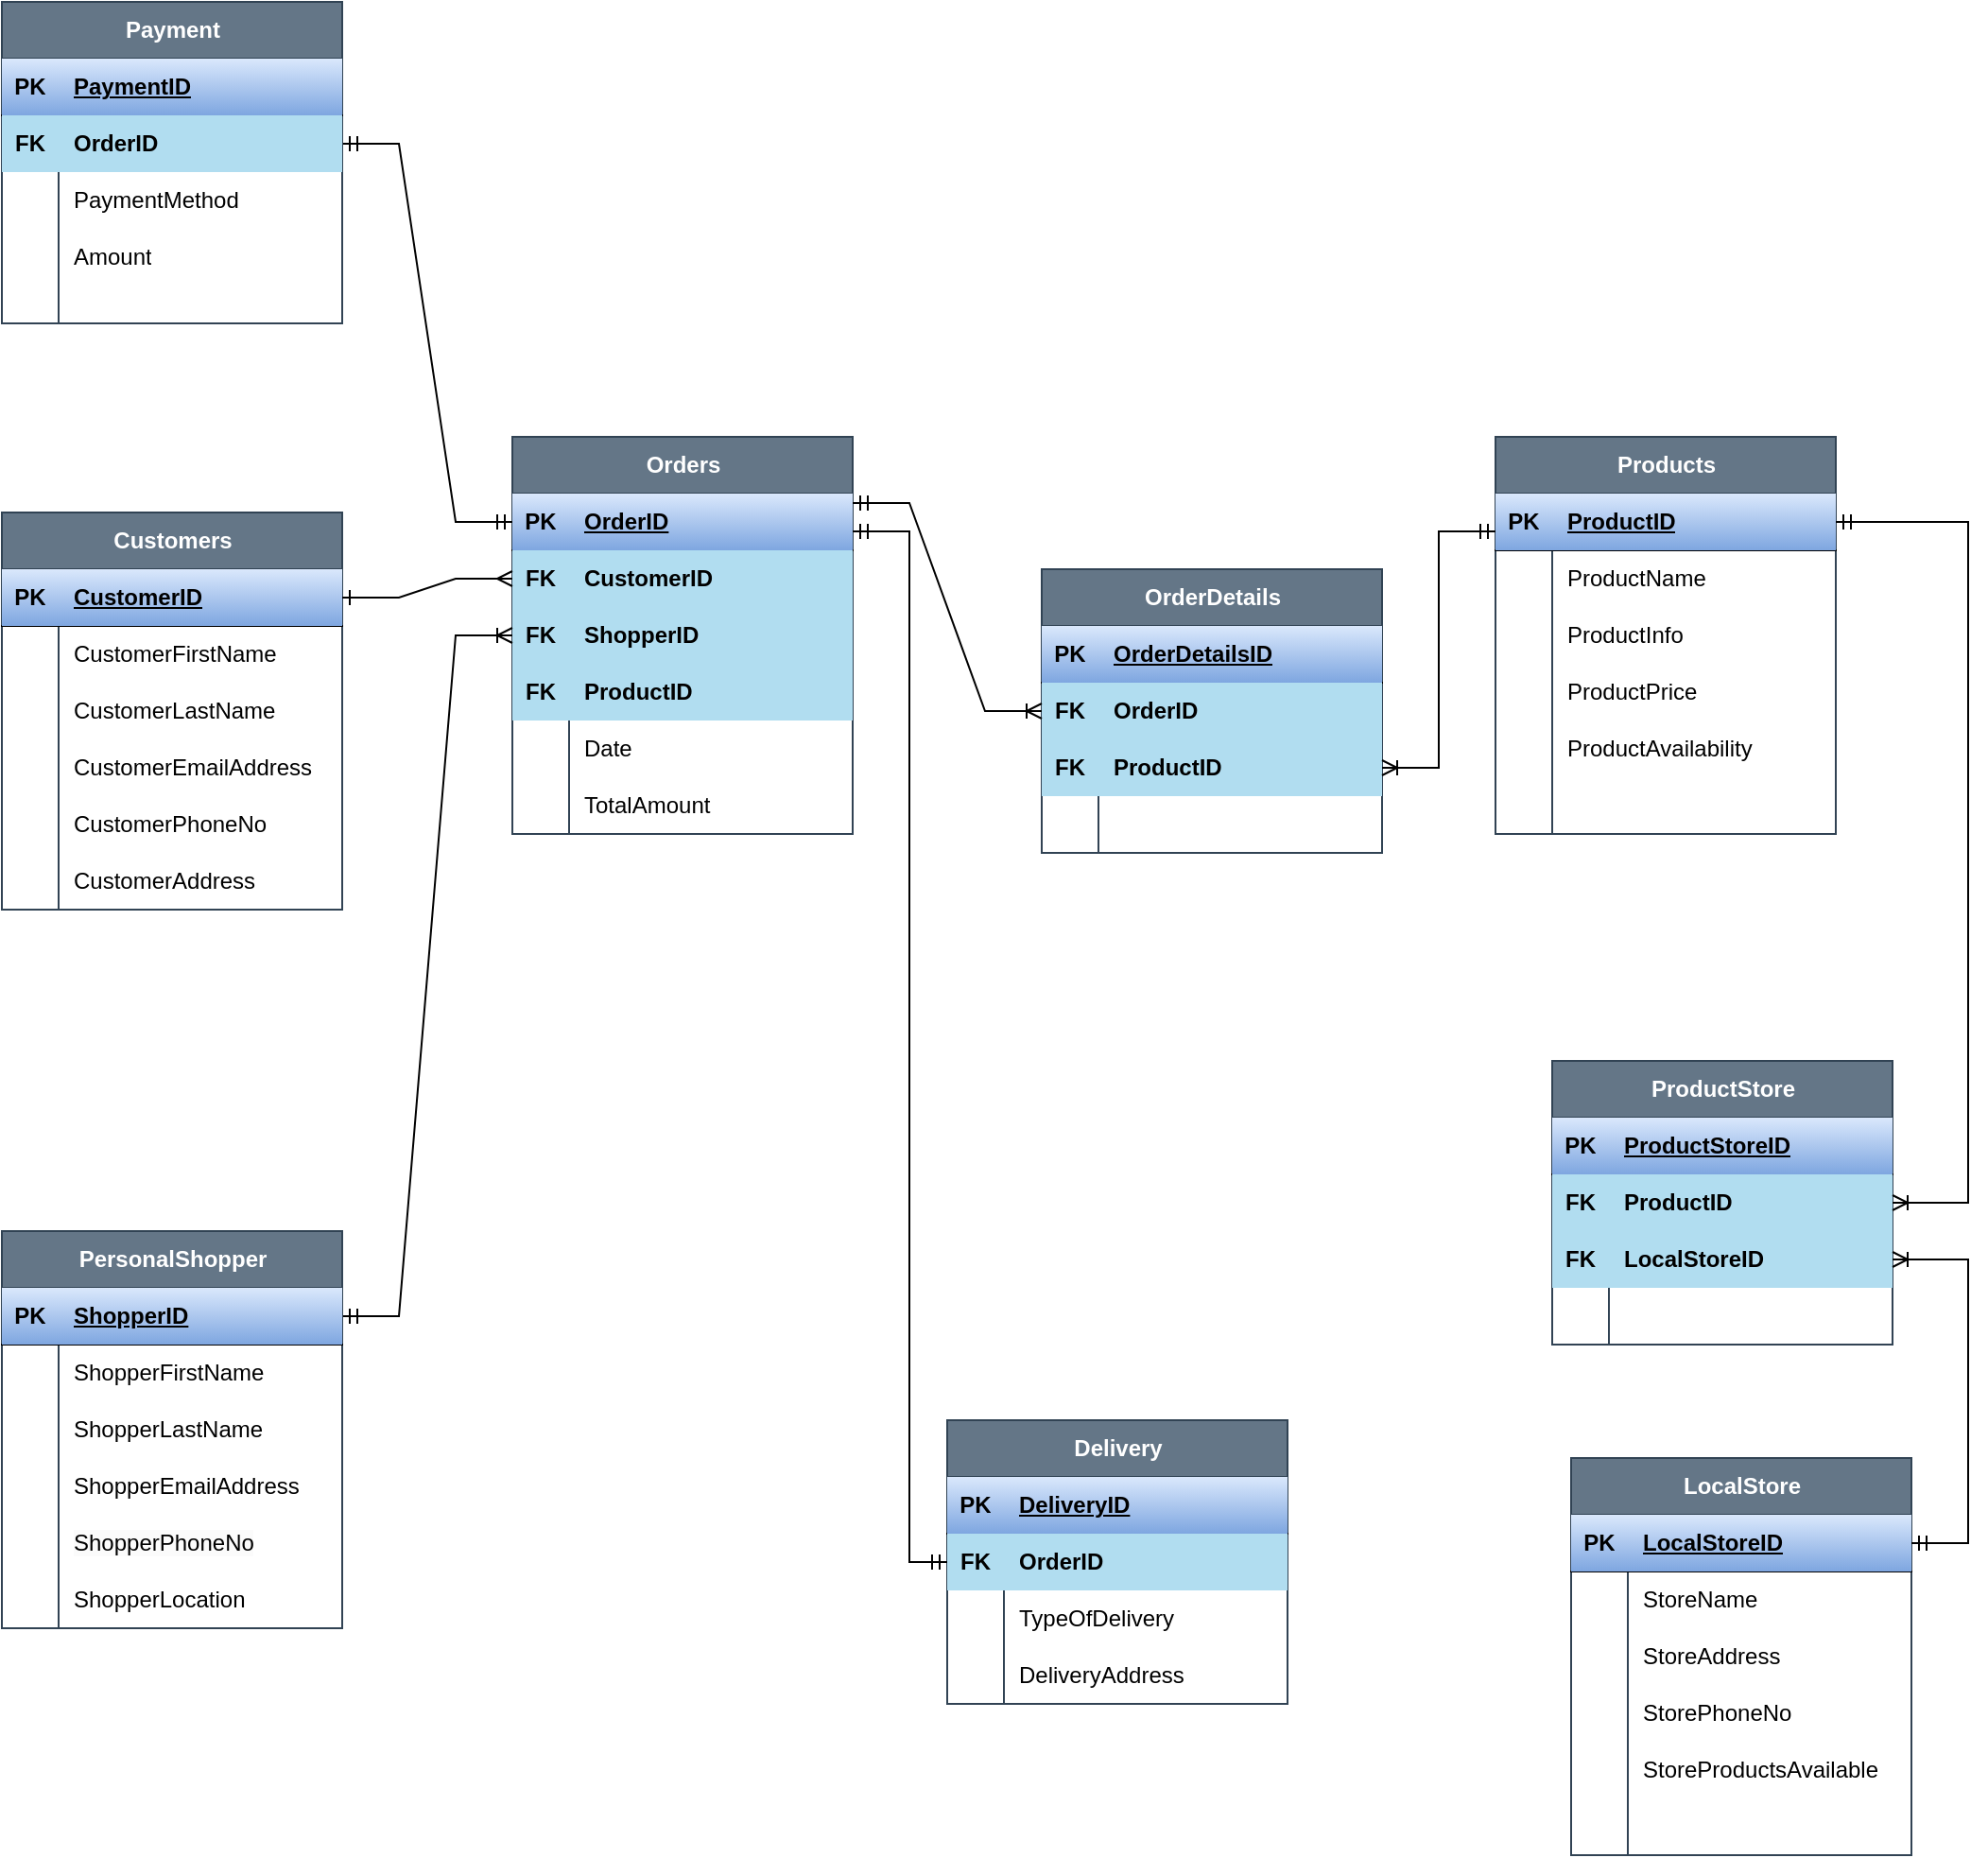 <mxfile version="21.1.5" type="device">
  <diagram name="Page-1" id="-ZhyhuGNCBUwVqiVylIS">
    <mxGraphModel dx="892" dy="1675" grid="1" gridSize="10" guides="1" tooltips="1" connect="1" arrows="1" fold="1" page="1" pageScale="1" pageWidth="850" pageHeight="1100" math="0" shadow="0">
      <root>
        <mxCell id="0" />
        <mxCell id="1" parent="0" />
        <mxCell id="eFn5g_tp81lb8oP1C4Dk-1" value="Customers" style="shape=table;startSize=30;container=1;collapsible=1;childLayout=tableLayout;fixedRows=1;rowLines=0;fontStyle=1;align=center;resizeLast=1;html=1;fillColor=#647687;fontColor=#ffffff;strokeColor=#314354;" parent="1" vertex="1">
          <mxGeometry x="390" y="-790" width="180" height="210" as="geometry" />
        </mxCell>
        <mxCell id="eFn5g_tp81lb8oP1C4Dk-2" value="" style="shape=tableRow;horizontal=0;startSize=0;swimlaneHead=0;swimlaneBody=0;fillColor=none;collapsible=0;dropTarget=0;points=[[0,0.5],[1,0.5]];portConstraint=eastwest;top=0;left=0;right=0;bottom=1;" parent="eFn5g_tp81lb8oP1C4Dk-1" vertex="1">
          <mxGeometry y="30" width="180" height="30" as="geometry" />
        </mxCell>
        <mxCell id="eFn5g_tp81lb8oP1C4Dk-3" value="PK" style="shape=partialRectangle;connectable=0;fillColor=#dae8fc;top=0;left=0;bottom=0;right=0;fontStyle=1;overflow=hidden;whiteSpace=wrap;html=1;gradientColor=#7ea6e0;strokeColor=#6c8ebf;" parent="eFn5g_tp81lb8oP1C4Dk-2" vertex="1">
          <mxGeometry width="30" height="30" as="geometry">
            <mxRectangle width="30" height="30" as="alternateBounds" />
          </mxGeometry>
        </mxCell>
        <mxCell id="eFn5g_tp81lb8oP1C4Dk-4" value="CustomerID" style="shape=partialRectangle;connectable=0;fillColor=#dae8fc;top=0;left=0;bottom=0;right=0;align=left;spacingLeft=6;fontStyle=5;overflow=hidden;whiteSpace=wrap;html=1;gradientColor=#7ea6e0;strokeColor=#6c8ebf;" parent="eFn5g_tp81lb8oP1C4Dk-2" vertex="1">
          <mxGeometry x="30" width="150" height="30" as="geometry">
            <mxRectangle width="150" height="30" as="alternateBounds" />
          </mxGeometry>
        </mxCell>
        <mxCell id="eFn5g_tp81lb8oP1C4Dk-5" value="" style="shape=tableRow;horizontal=0;startSize=0;swimlaneHead=0;swimlaneBody=0;fillColor=none;collapsible=0;dropTarget=0;points=[[0,0.5],[1,0.5]];portConstraint=eastwest;top=0;left=0;right=0;bottom=0;" parent="eFn5g_tp81lb8oP1C4Dk-1" vertex="1">
          <mxGeometry y="60" width="180" height="30" as="geometry" />
        </mxCell>
        <mxCell id="eFn5g_tp81lb8oP1C4Dk-6" value="" style="shape=partialRectangle;connectable=0;fillColor=none;top=0;left=0;bottom=0;right=0;editable=1;overflow=hidden;whiteSpace=wrap;html=1;" parent="eFn5g_tp81lb8oP1C4Dk-5" vertex="1">
          <mxGeometry width="30" height="30" as="geometry">
            <mxRectangle width="30" height="30" as="alternateBounds" />
          </mxGeometry>
        </mxCell>
        <mxCell id="eFn5g_tp81lb8oP1C4Dk-7" value="CustomerFirstName" style="shape=partialRectangle;connectable=0;fillColor=none;top=0;left=0;bottom=0;right=0;align=left;spacingLeft=6;overflow=hidden;whiteSpace=wrap;html=1;" parent="eFn5g_tp81lb8oP1C4Dk-5" vertex="1">
          <mxGeometry x="30" width="150" height="30" as="geometry">
            <mxRectangle width="150" height="30" as="alternateBounds" />
          </mxGeometry>
        </mxCell>
        <mxCell id="eFn5g_tp81lb8oP1C4Dk-8" value="" style="shape=tableRow;horizontal=0;startSize=0;swimlaneHead=0;swimlaneBody=0;fillColor=none;collapsible=0;dropTarget=0;points=[[0,0.5],[1,0.5]];portConstraint=eastwest;top=0;left=0;right=0;bottom=0;" parent="eFn5g_tp81lb8oP1C4Dk-1" vertex="1">
          <mxGeometry y="90" width="180" height="30" as="geometry" />
        </mxCell>
        <mxCell id="eFn5g_tp81lb8oP1C4Dk-9" value="" style="shape=partialRectangle;connectable=0;fillColor=none;top=0;left=0;bottom=0;right=0;editable=1;overflow=hidden;whiteSpace=wrap;html=1;" parent="eFn5g_tp81lb8oP1C4Dk-8" vertex="1">
          <mxGeometry width="30" height="30" as="geometry">
            <mxRectangle width="30" height="30" as="alternateBounds" />
          </mxGeometry>
        </mxCell>
        <mxCell id="eFn5g_tp81lb8oP1C4Dk-10" value="CustomerLastName" style="shape=partialRectangle;connectable=0;fillColor=none;top=0;left=0;bottom=0;right=0;align=left;spacingLeft=6;overflow=hidden;whiteSpace=wrap;html=1;" parent="eFn5g_tp81lb8oP1C4Dk-8" vertex="1">
          <mxGeometry x="30" width="150" height="30" as="geometry">
            <mxRectangle width="150" height="30" as="alternateBounds" />
          </mxGeometry>
        </mxCell>
        <mxCell id="eFn5g_tp81lb8oP1C4Dk-11" value="" style="shape=tableRow;horizontal=0;startSize=0;swimlaneHead=0;swimlaneBody=0;fillColor=none;collapsible=0;dropTarget=0;points=[[0,0.5],[1,0.5]];portConstraint=eastwest;top=0;left=0;right=0;bottom=0;" parent="eFn5g_tp81lb8oP1C4Dk-1" vertex="1">
          <mxGeometry y="120" width="180" height="30" as="geometry" />
        </mxCell>
        <mxCell id="eFn5g_tp81lb8oP1C4Dk-12" value="" style="shape=partialRectangle;connectable=0;fillColor=none;top=0;left=0;bottom=0;right=0;editable=1;overflow=hidden;whiteSpace=wrap;html=1;" parent="eFn5g_tp81lb8oP1C4Dk-11" vertex="1">
          <mxGeometry width="30" height="30" as="geometry">
            <mxRectangle width="30" height="30" as="alternateBounds" />
          </mxGeometry>
        </mxCell>
        <mxCell id="eFn5g_tp81lb8oP1C4Dk-13" value="CustomerEmailAddress" style="shape=partialRectangle;connectable=0;fillColor=none;top=0;left=0;bottom=0;right=0;align=left;spacingLeft=6;overflow=hidden;whiteSpace=wrap;html=1;" parent="eFn5g_tp81lb8oP1C4Dk-11" vertex="1">
          <mxGeometry x="30" width="150" height="30" as="geometry">
            <mxRectangle width="150" height="30" as="alternateBounds" />
          </mxGeometry>
        </mxCell>
        <mxCell id="eFn5g_tp81lb8oP1C4Dk-52" value="" style="shape=tableRow;horizontal=0;startSize=0;swimlaneHead=0;swimlaneBody=0;fillColor=none;collapsible=0;dropTarget=0;points=[[0,0.5],[1,0.5]];portConstraint=eastwest;top=0;left=0;right=0;bottom=0;" parent="eFn5g_tp81lb8oP1C4Dk-1" vertex="1">
          <mxGeometry y="150" width="180" height="30" as="geometry" />
        </mxCell>
        <mxCell id="eFn5g_tp81lb8oP1C4Dk-53" value="" style="shape=partialRectangle;connectable=0;fillColor=none;top=0;left=0;bottom=0;right=0;editable=1;overflow=hidden;whiteSpace=wrap;html=1;" parent="eFn5g_tp81lb8oP1C4Dk-52" vertex="1">
          <mxGeometry width="30" height="30" as="geometry">
            <mxRectangle width="30" height="30" as="alternateBounds" />
          </mxGeometry>
        </mxCell>
        <mxCell id="eFn5g_tp81lb8oP1C4Dk-54" value="CustomerPhoneNo" style="shape=partialRectangle;connectable=0;fillColor=none;top=0;left=0;bottom=0;right=0;align=left;spacingLeft=6;overflow=hidden;whiteSpace=wrap;html=1;" parent="eFn5g_tp81lb8oP1C4Dk-52" vertex="1">
          <mxGeometry x="30" width="150" height="30" as="geometry">
            <mxRectangle width="150" height="30" as="alternateBounds" />
          </mxGeometry>
        </mxCell>
        <mxCell id="eFn5g_tp81lb8oP1C4Dk-55" value="" style="shape=tableRow;horizontal=0;startSize=0;swimlaneHead=0;swimlaneBody=0;fillColor=none;collapsible=0;dropTarget=0;points=[[0,0.5],[1,0.5]];portConstraint=eastwest;top=0;left=0;right=0;bottom=0;" parent="eFn5g_tp81lb8oP1C4Dk-1" vertex="1">
          <mxGeometry y="180" width="180" height="30" as="geometry" />
        </mxCell>
        <mxCell id="eFn5g_tp81lb8oP1C4Dk-56" value="" style="shape=partialRectangle;connectable=0;fillColor=none;top=0;left=0;bottom=0;right=0;editable=1;overflow=hidden;whiteSpace=wrap;html=1;" parent="eFn5g_tp81lb8oP1C4Dk-55" vertex="1">
          <mxGeometry width="30" height="30" as="geometry">
            <mxRectangle width="30" height="30" as="alternateBounds" />
          </mxGeometry>
        </mxCell>
        <mxCell id="eFn5g_tp81lb8oP1C4Dk-57" value="CustomerAddress" style="shape=partialRectangle;connectable=0;fillColor=none;top=0;left=0;bottom=0;right=0;align=left;spacingLeft=6;overflow=hidden;whiteSpace=wrap;html=1;" parent="eFn5g_tp81lb8oP1C4Dk-55" vertex="1">
          <mxGeometry x="30" width="150" height="30" as="geometry">
            <mxRectangle width="150" height="30" as="alternateBounds" />
          </mxGeometry>
        </mxCell>
        <mxCell id="eFn5g_tp81lb8oP1C4Dk-77" value="Products" style="shape=table;startSize=30;container=1;collapsible=1;childLayout=tableLayout;fixedRows=1;rowLines=0;fontStyle=1;align=center;resizeLast=1;html=1;fillColor=#647687;fontColor=#ffffff;strokeColor=#314354;" parent="1" vertex="1">
          <mxGeometry x="1180" y="-830" width="180" height="210" as="geometry" />
        </mxCell>
        <mxCell id="eFn5g_tp81lb8oP1C4Dk-78" value="" style="shape=tableRow;horizontal=0;startSize=0;swimlaneHead=0;swimlaneBody=0;fillColor=none;collapsible=0;dropTarget=0;points=[[0,0.5],[1,0.5]];portConstraint=eastwest;top=0;left=0;right=0;bottom=1;" parent="eFn5g_tp81lb8oP1C4Dk-77" vertex="1">
          <mxGeometry y="30" width="180" height="30" as="geometry" />
        </mxCell>
        <mxCell id="eFn5g_tp81lb8oP1C4Dk-79" value="PK" style="shape=partialRectangle;connectable=0;fillColor=#dae8fc;top=0;left=0;bottom=0;right=0;fontStyle=1;overflow=hidden;whiteSpace=wrap;html=1;gradientColor=#7ea6e0;strokeColor=#6c8ebf;" parent="eFn5g_tp81lb8oP1C4Dk-78" vertex="1">
          <mxGeometry width="30" height="30" as="geometry">
            <mxRectangle width="30" height="30" as="alternateBounds" />
          </mxGeometry>
        </mxCell>
        <mxCell id="eFn5g_tp81lb8oP1C4Dk-80" value="ProductID" style="shape=partialRectangle;connectable=0;fillColor=#dae8fc;top=0;left=0;bottom=0;right=0;align=left;spacingLeft=6;fontStyle=5;overflow=hidden;whiteSpace=wrap;html=1;gradientColor=#7ea6e0;strokeColor=#6c8ebf;" parent="eFn5g_tp81lb8oP1C4Dk-78" vertex="1">
          <mxGeometry x="30" width="150" height="30" as="geometry">
            <mxRectangle width="150" height="30" as="alternateBounds" />
          </mxGeometry>
        </mxCell>
        <mxCell id="eFn5g_tp81lb8oP1C4Dk-81" value="" style="shape=tableRow;horizontal=0;startSize=0;swimlaneHead=0;swimlaneBody=0;fillColor=none;collapsible=0;dropTarget=0;points=[[0,0.5],[1,0.5]];portConstraint=eastwest;top=0;left=0;right=0;bottom=0;" parent="eFn5g_tp81lb8oP1C4Dk-77" vertex="1">
          <mxGeometry y="60" width="180" height="30" as="geometry" />
        </mxCell>
        <mxCell id="eFn5g_tp81lb8oP1C4Dk-82" value="" style="shape=partialRectangle;connectable=0;fillColor=none;top=0;left=0;bottom=0;right=0;editable=1;overflow=hidden;whiteSpace=wrap;html=1;" parent="eFn5g_tp81lb8oP1C4Dk-81" vertex="1">
          <mxGeometry width="30" height="30" as="geometry">
            <mxRectangle width="30" height="30" as="alternateBounds" />
          </mxGeometry>
        </mxCell>
        <mxCell id="eFn5g_tp81lb8oP1C4Dk-83" value="ProductName" style="shape=partialRectangle;connectable=0;fillColor=none;top=0;left=0;bottom=0;right=0;align=left;spacingLeft=6;overflow=hidden;whiteSpace=wrap;html=1;" parent="eFn5g_tp81lb8oP1C4Dk-81" vertex="1">
          <mxGeometry x="30" width="150" height="30" as="geometry">
            <mxRectangle width="150" height="30" as="alternateBounds" />
          </mxGeometry>
        </mxCell>
        <mxCell id="eFn5g_tp81lb8oP1C4Dk-84" value="" style="shape=tableRow;horizontal=0;startSize=0;swimlaneHead=0;swimlaneBody=0;fillColor=none;collapsible=0;dropTarget=0;points=[[0,0.5],[1,0.5]];portConstraint=eastwest;top=0;left=0;right=0;bottom=0;" parent="eFn5g_tp81lb8oP1C4Dk-77" vertex="1">
          <mxGeometry y="90" width="180" height="30" as="geometry" />
        </mxCell>
        <mxCell id="eFn5g_tp81lb8oP1C4Dk-85" value="" style="shape=partialRectangle;connectable=0;fillColor=none;top=0;left=0;bottom=0;right=0;editable=1;overflow=hidden;whiteSpace=wrap;html=1;" parent="eFn5g_tp81lb8oP1C4Dk-84" vertex="1">
          <mxGeometry width="30" height="30" as="geometry">
            <mxRectangle width="30" height="30" as="alternateBounds" />
          </mxGeometry>
        </mxCell>
        <mxCell id="eFn5g_tp81lb8oP1C4Dk-86" value="ProductInfo" style="shape=partialRectangle;connectable=0;fillColor=none;top=0;left=0;bottom=0;right=0;align=left;spacingLeft=6;overflow=hidden;whiteSpace=wrap;html=1;" parent="eFn5g_tp81lb8oP1C4Dk-84" vertex="1">
          <mxGeometry x="30" width="150" height="30" as="geometry">
            <mxRectangle width="150" height="30" as="alternateBounds" />
          </mxGeometry>
        </mxCell>
        <mxCell id="eFn5g_tp81lb8oP1C4Dk-87" value="" style="shape=tableRow;horizontal=0;startSize=0;swimlaneHead=0;swimlaneBody=0;fillColor=none;collapsible=0;dropTarget=0;points=[[0,0.5],[1,0.5]];portConstraint=eastwest;top=0;left=0;right=0;bottom=0;" parent="eFn5g_tp81lb8oP1C4Dk-77" vertex="1">
          <mxGeometry y="120" width="180" height="30" as="geometry" />
        </mxCell>
        <mxCell id="eFn5g_tp81lb8oP1C4Dk-88" value="" style="shape=partialRectangle;connectable=0;fillColor=none;top=0;left=0;bottom=0;right=0;editable=1;overflow=hidden;whiteSpace=wrap;html=1;" parent="eFn5g_tp81lb8oP1C4Dk-87" vertex="1">
          <mxGeometry width="30" height="30" as="geometry">
            <mxRectangle width="30" height="30" as="alternateBounds" />
          </mxGeometry>
        </mxCell>
        <mxCell id="eFn5g_tp81lb8oP1C4Dk-89" value="ProductPrice" style="shape=partialRectangle;connectable=0;fillColor=none;top=0;left=0;bottom=0;right=0;align=left;spacingLeft=6;overflow=hidden;whiteSpace=wrap;html=1;" parent="eFn5g_tp81lb8oP1C4Dk-87" vertex="1">
          <mxGeometry x="30" width="150" height="30" as="geometry">
            <mxRectangle width="150" height="30" as="alternateBounds" />
          </mxGeometry>
        </mxCell>
        <mxCell id="eFn5g_tp81lb8oP1C4Dk-90" value="" style="shape=tableRow;horizontal=0;startSize=0;swimlaneHead=0;swimlaneBody=0;fillColor=none;collapsible=0;dropTarget=0;points=[[0,0.5],[1,0.5]];portConstraint=eastwest;top=0;left=0;right=0;bottom=0;" parent="eFn5g_tp81lb8oP1C4Dk-77" vertex="1">
          <mxGeometry y="150" width="180" height="30" as="geometry" />
        </mxCell>
        <mxCell id="eFn5g_tp81lb8oP1C4Dk-91" value="" style="shape=partialRectangle;connectable=0;fillColor=none;top=0;left=0;bottom=0;right=0;editable=1;overflow=hidden;whiteSpace=wrap;html=1;" parent="eFn5g_tp81lb8oP1C4Dk-90" vertex="1">
          <mxGeometry width="30" height="30" as="geometry">
            <mxRectangle width="30" height="30" as="alternateBounds" />
          </mxGeometry>
        </mxCell>
        <mxCell id="eFn5g_tp81lb8oP1C4Dk-92" value="ProductAvailability" style="shape=partialRectangle;connectable=0;fillColor=none;top=0;left=0;bottom=0;right=0;align=left;spacingLeft=6;overflow=hidden;whiteSpace=wrap;html=1;" parent="eFn5g_tp81lb8oP1C4Dk-90" vertex="1">
          <mxGeometry x="30" width="150" height="30" as="geometry">
            <mxRectangle width="150" height="30" as="alternateBounds" />
          </mxGeometry>
        </mxCell>
        <mxCell id="eFn5g_tp81lb8oP1C4Dk-93" value="" style="shape=tableRow;horizontal=0;startSize=0;swimlaneHead=0;swimlaneBody=0;fillColor=none;collapsible=0;dropTarget=0;points=[[0,0.5],[1,0.5]];portConstraint=eastwest;top=0;left=0;right=0;bottom=0;" parent="eFn5g_tp81lb8oP1C4Dk-77" vertex="1">
          <mxGeometry y="180" width="180" height="30" as="geometry" />
        </mxCell>
        <mxCell id="eFn5g_tp81lb8oP1C4Dk-94" value="" style="shape=partialRectangle;connectable=0;fillColor=none;top=0;left=0;bottom=0;right=0;editable=1;overflow=hidden;whiteSpace=wrap;html=1;" parent="eFn5g_tp81lb8oP1C4Dk-93" vertex="1">
          <mxGeometry width="30" height="30" as="geometry">
            <mxRectangle width="30" height="30" as="alternateBounds" />
          </mxGeometry>
        </mxCell>
        <mxCell id="eFn5g_tp81lb8oP1C4Dk-95" value="" style="shape=partialRectangle;connectable=0;fillColor=none;top=0;left=0;bottom=0;right=0;align=left;spacingLeft=6;overflow=hidden;whiteSpace=wrap;html=1;" parent="eFn5g_tp81lb8oP1C4Dk-93" vertex="1">
          <mxGeometry x="30" width="150" height="30" as="geometry">
            <mxRectangle width="150" height="30" as="alternateBounds" />
          </mxGeometry>
        </mxCell>
        <mxCell id="eFn5g_tp81lb8oP1C4Dk-96" value="Orders" style="shape=table;startSize=30;container=1;collapsible=1;childLayout=tableLayout;fixedRows=1;rowLines=0;fontStyle=1;align=center;resizeLast=1;html=1;fillColor=#647687;fontColor=#ffffff;strokeColor=#314354;" parent="1" vertex="1">
          <mxGeometry x="660" y="-830" width="180" height="210" as="geometry" />
        </mxCell>
        <mxCell id="eFn5g_tp81lb8oP1C4Dk-97" value="" style="shape=tableRow;horizontal=0;startSize=0;swimlaneHead=0;swimlaneBody=0;fillColor=none;collapsible=0;dropTarget=0;points=[[0,0.5],[1,0.5]];portConstraint=eastwest;top=0;left=0;right=0;bottom=1;" parent="eFn5g_tp81lb8oP1C4Dk-96" vertex="1">
          <mxGeometry y="30" width="180" height="30" as="geometry" />
        </mxCell>
        <mxCell id="eFn5g_tp81lb8oP1C4Dk-98" value="PK" style="shape=partialRectangle;connectable=0;fillColor=#dae8fc;top=0;left=0;bottom=0;right=0;fontStyle=1;overflow=hidden;whiteSpace=wrap;html=1;gradientColor=#7ea6e0;strokeColor=#6c8ebf;" parent="eFn5g_tp81lb8oP1C4Dk-97" vertex="1">
          <mxGeometry width="30" height="30" as="geometry">
            <mxRectangle width="30" height="30" as="alternateBounds" />
          </mxGeometry>
        </mxCell>
        <mxCell id="eFn5g_tp81lb8oP1C4Dk-99" value="OrderID" style="shape=partialRectangle;connectable=0;fillColor=#dae8fc;top=0;left=0;bottom=0;right=0;align=left;spacingLeft=6;fontStyle=5;overflow=hidden;whiteSpace=wrap;html=1;gradientColor=#7ea6e0;strokeColor=#6c8ebf;" parent="eFn5g_tp81lb8oP1C4Dk-97" vertex="1">
          <mxGeometry x="30" width="150" height="30" as="geometry">
            <mxRectangle width="150" height="30" as="alternateBounds" />
          </mxGeometry>
        </mxCell>
        <mxCell id="eFn5g_tp81lb8oP1C4Dk-100" value="" style="shape=tableRow;horizontal=0;startSize=0;swimlaneHead=0;swimlaneBody=0;fillColor=none;collapsible=0;dropTarget=0;points=[[0,0.5],[1,0.5]];portConstraint=eastwest;top=0;left=0;right=0;bottom=0;" parent="eFn5g_tp81lb8oP1C4Dk-96" vertex="1">
          <mxGeometry y="60" width="180" height="30" as="geometry" />
        </mxCell>
        <mxCell id="eFn5g_tp81lb8oP1C4Dk-101" value="&lt;b&gt;FK&lt;/b&gt;" style="shape=partialRectangle;connectable=0;fillColor=#b1ddf0;top=0;left=0;bottom=0;right=0;editable=1;overflow=hidden;whiteSpace=wrap;html=1;strokeColor=#10739e;" parent="eFn5g_tp81lb8oP1C4Dk-100" vertex="1">
          <mxGeometry width="30" height="30" as="geometry">
            <mxRectangle width="30" height="30" as="alternateBounds" />
          </mxGeometry>
        </mxCell>
        <mxCell id="eFn5g_tp81lb8oP1C4Dk-102" value="&lt;b&gt;CustomerID&lt;/b&gt;" style="shape=partialRectangle;connectable=0;fillColor=#b1ddf0;top=0;left=0;bottom=0;right=0;align=left;spacingLeft=6;overflow=hidden;whiteSpace=wrap;html=1;strokeColor=#10739e;" parent="eFn5g_tp81lb8oP1C4Dk-100" vertex="1">
          <mxGeometry x="30" width="150" height="30" as="geometry">
            <mxRectangle width="150" height="30" as="alternateBounds" />
          </mxGeometry>
        </mxCell>
        <mxCell id="eFn5g_tp81lb8oP1C4Dk-103" value="" style="shape=tableRow;horizontal=0;startSize=0;swimlaneHead=0;swimlaneBody=0;fillColor=none;collapsible=0;dropTarget=0;points=[[0,0.5],[1,0.5]];portConstraint=eastwest;top=0;left=0;right=0;bottom=0;" parent="eFn5g_tp81lb8oP1C4Dk-96" vertex="1">
          <mxGeometry y="90" width="180" height="30" as="geometry" />
        </mxCell>
        <mxCell id="eFn5g_tp81lb8oP1C4Dk-104" value="&lt;b&gt;FK&lt;/b&gt;" style="shape=partialRectangle;connectable=0;fillColor=#b1ddf0;top=0;left=0;bottom=0;right=0;editable=1;overflow=hidden;whiteSpace=wrap;html=1;strokeColor=#10739e;" parent="eFn5g_tp81lb8oP1C4Dk-103" vertex="1">
          <mxGeometry width="30" height="30" as="geometry">
            <mxRectangle width="30" height="30" as="alternateBounds" />
          </mxGeometry>
        </mxCell>
        <mxCell id="eFn5g_tp81lb8oP1C4Dk-105" value="&lt;b&gt;ShopperID&lt;/b&gt;" style="shape=partialRectangle;connectable=0;fillColor=#b1ddf0;top=0;left=0;bottom=0;right=0;align=left;spacingLeft=6;overflow=hidden;whiteSpace=wrap;html=1;strokeColor=#10739e;" parent="eFn5g_tp81lb8oP1C4Dk-103" vertex="1">
          <mxGeometry x="30" width="150" height="30" as="geometry">
            <mxRectangle width="150" height="30" as="alternateBounds" />
          </mxGeometry>
        </mxCell>
        <mxCell id="eFn5g_tp81lb8oP1C4Dk-159" value="" style="shape=tableRow;horizontal=0;startSize=0;swimlaneHead=0;swimlaneBody=0;fillColor=none;collapsible=0;dropTarget=0;points=[[0,0.5],[1,0.5]];portConstraint=eastwest;top=0;left=0;right=0;bottom=0;" parent="eFn5g_tp81lb8oP1C4Dk-96" vertex="1">
          <mxGeometry y="120" width="180" height="30" as="geometry" />
        </mxCell>
        <mxCell id="eFn5g_tp81lb8oP1C4Dk-160" value="&lt;b&gt;FK&lt;/b&gt;" style="shape=partialRectangle;connectable=0;fillColor=#b1ddf0;top=0;left=0;bottom=0;right=0;editable=1;overflow=hidden;whiteSpace=wrap;html=1;strokeColor=#10739e;" parent="eFn5g_tp81lb8oP1C4Dk-159" vertex="1">
          <mxGeometry width="30" height="30" as="geometry">
            <mxRectangle width="30" height="30" as="alternateBounds" />
          </mxGeometry>
        </mxCell>
        <mxCell id="eFn5g_tp81lb8oP1C4Dk-161" value="&lt;b&gt;ProductID&lt;/b&gt;" style="shape=partialRectangle;connectable=0;fillColor=#b1ddf0;top=0;left=0;bottom=0;right=0;align=left;spacingLeft=6;overflow=hidden;whiteSpace=wrap;html=1;strokeColor=#10739e;" parent="eFn5g_tp81lb8oP1C4Dk-159" vertex="1">
          <mxGeometry x="30" width="150" height="30" as="geometry">
            <mxRectangle width="150" height="30" as="alternateBounds" />
          </mxGeometry>
        </mxCell>
        <mxCell id="eFn5g_tp81lb8oP1C4Dk-106" value="" style="shape=tableRow;horizontal=0;startSize=0;swimlaneHead=0;swimlaneBody=0;fillColor=none;collapsible=0;dropTarget=0;points=[[0,0.5],[1,0.5]];portConstraint=eastwest;top=0;left=0;right=0;bottom=0;" parent="eFn5g_tp81lb8oP1C4Dk-96" vertex="1">
          <mxGeometry y="150" width="180" height="30" as="geometry" />
        </mxCell>
        <mxCell id="eFn5g_tp81lb8oP1C4Dk-107" value="" style="shape=partialRectangle;connectable=0;fillColor=none;top=0;left=0;bottom=0;right=0;editable=1;overflow=hidden;whiteSpace=wrap;html=1;" parent="eFn5g_tp81lb8oP1C4Dk-106" vertex="1">
          <mxGeometry width="30" height="30" as="geometry">
            <mxRectangle width="30" height="30" as="alternateBounds" />
          </mxGeometry>
        </mxCell>
        <mxCell id="eFn5g_tp81lb8oP1C4Dk-108" value="Date" style="shape=partialRectangle;connectable=0;fillColor=none;top=0;left=0;bottom=0;right=0;align=left;spacingLeft=6;overflow=hidden;whiteSpace=wrap;html=1;" parent="eFn5g_tp81lb8oP1C4Dk-106" vertex="1">
          <mxGeometry x="30" width="150" height="30" as="geometry">
            <mxRectangle width="150" height="30" as="alternateBounds" />
          </mxGeometry>
        </mxCell>
        <mxCell id="eFn5g_tp81lb8oP1C4Dk-109" value="" style="shape=tableRow;horizontal=0;startSize=0;swimlaneHead=0;swimlaneBody=0;fillColor=none;collapsible=0;dropTarget=0;points=[[0,0.5],[1,0.5]];portConstraint=eastwest;top=0;left=0;right=0;bottom=0;" parent="eFn5g_tp81lb8oP1C4Dk-96" vertex="1">
          <mxGeometry y="180" width="180" height="30" as="geometry" />
        </mxCell>
        <mxCell id="eFn5g_tp81lb8oP1C4Dk-110" value="" style="shape=partialRectangle;connectable=0;fillColor=none;top=0;left=0;bottom=0;right=0;editable=1;overflow=hidden;whiteSpace=wrap;html=1;" parent="eFn5g_tp81lb8oP1C4Dk-109" vertex="1">
          <mxGeometry width="30" height="30" as="geometry">
            <mxRectangle width="30" height="30" as="alternateBounds" />
          </mxGeometry>
        </mxCell>
        <mxCell id="eFn5g_tp81lb8oP1C4Dk-111" value="TotalAmount" style="shape=partialRectangle;connectable=0;fillColor=none;top=0;left=0;bottom=0;right=0;align=left;spacingLeft=6;overflow=hidden;whiteSpace=wrap;html=1;" parent="eFn5g_tp81lb8oP1C4Dk-109" vertex="1">
          <mxGeometry x="30" width="150" height="30" as="geometry">
            <mxRectangle width="150" height="30" as="alternateBounds" />
          </mxGeometry>
        </mxCell>
        <mxCell id="eFn5g_tp81lb8oP1C4Dk-125" value="LocalStore" style="shape=table;startSize=30;container=1;collapsible=1;childLayout=tableLayout;fixedRows=1;rowLines=0;fontStyle=1;align=center;resizeLast=1;html=1;fillColor=#647687;fontColor=#ffffff;strokeColor=#314354;" parent="1" vertex="1">
          <mxGeometry x="1220" y="-290" width="180" height="210" as="geometry" />
        </mxCell>
        <mxCell id="eFn5g_tp81lb8oP1C4Dk-126" value="" style="shape=tableRow;horizontal=0;startSize=0;swimlaneHead=0;swimlaneBody=0;fillColor=none;collapsible=0;dropTarget=0;points=[[0,0.5],[1,0.5]];portConstraint=eastwest;top=0;left=0;right=0;bottom=1;" parent="eFn5g_tp81lb8oP1C4Dk-125" vertex="1">
          <mxGeometry y="30" width="180" height="30" as="geometry" />
        </mxCell>
        <mxCell id="eFn5g_tp81lb8oP1C4Dk-127" value="PK" style="shape=partialRectangle;connectable=0;fillColor=#dae8fc;top=0;left=0;bottom=0;right=0;fontStyle=1;overflow=hidden;whiteSpace=wrap;html=1;gradientColor=#7ea6e0;strokeColor=#6c8ebf;" parent="eFn5g_tp81lb8oP1C4Dk-126" vertex="1">
          <mxGeometry width="30" height="30" as="geometry">
            <mxRectangle width="30" height="30" as="alternateBounds" />
          </mxGeometry>
        </mxCell>
        <mxCell id="eFn5g_tp81lb8oP1C4Dk-128" value="&lt;b style=&quot;border-color: var(--border-color);&quot;&gt;LocalStoreID&lt;/b&gt;" style="shape=partialRectangle;connectable=0;fillColor=#dae8fc;top=0;left=0;bottom=0;right=0;align=left;spacingLeft=6;fontStyle=5;overflow=hidden;whiteSpace=wrap;html=1;gradientColor=#7ea6e0;strokeColor=#6c8ebf;" parent="eFn5g_tp81lb8oP1C4Dk-126" vertex="1">
          <mxGeometry x="30" width="150" height="30" as="geometry">
            <mxRectangle width="150" height="30" as="alternateBounds" />
          </mxGeometry>
        </mxCell>
        <mxCell id="eFn5g_tp81lb8oP1C4Dk-129" value="" style="shape=tableRow;horizontal=0;startSize=0;swimlaneHead=0;swimlaneBody=0;fillColor=none;collapsible=0;dropTarget=0;points=[[0,0.5],[1,0.5]];portConstraint=eastwest;top=0;left=0;right=0;bottom=0;" parent="eFn5g_tp81lb8oP1C4Dk-125" vertex="1">
          <mxGeometry y="60" width="180" height="30" as="geometry" />
        </mxCell>
        <mxCell id="eFn5g_tp81lb8oP1C4Dk-130" value="" style="shape=partialRectangle;connectable=0;fillColor=none;top=0;left=0;bottom=0;right=0;editable=1;overflow=hidden;whiteSpace=wrap;html=1;" parent="eFn5g_tp81lb8oP1C4Dk-129" vertex="1">
          <mxGeometry width="30" height="30" as="geometry">
            <mxRectangle width="30" height="30" as="alternateBounds" />
          </mxGeometry>
        </mxCell>
        <mxCell id="eFn5g_tp81lb8oP1C4Dk-131" value="StoreName" style="shape=partialRectangle;connectable=0;fillColor=none;top=0;left=0;bottom=0;right=0;align=left;spacingLeft=6;overflow=hidden;whiteSpace=wrap;html=1;" parent="eFn5g_tp81lb8oP1C4Dk-129" vertex="1">
          <mxGeometry x="30" width="150" height="30" as="geometry">
            <mxRectangle width="150" height="30" as="alternateBounds" />
          </mxGeometry>
        </mxCell>
        <mxCell id="eFn5g_tp81lb8oP1C4Dk-132" value="" style="shape=tableRow;horizontal=0;startSize=0;swimlaneHead=0;swimlaneBody=0;fillColor=none;collapsible=0;dropTarget=0;points=[[0,0.5],[1,0.5]];portConstraint=eastwest;top=0;left=0;right=0;bottom=0;" parent="eFn5g_tp81lb8oP1C4Dk-125" vertex="1">
          <mxGeometry y="90" width="180" height="30" as="geometry" />
        </mxCell>
        <mxCell id="eFn5g_tp81lb8oP1C4Dk-133" value="" style="shape=partialRectangle;connectable=0;fillColor=none;top=0;left=0;bottom=0;right=0;editable=1;overflow=hidden;whiteSpace=wrap;html=1;" parent="eFn5g_tp81lb8oP1C4Dk-132" vertex="1">
          <mxGeometry width="30" height="30" as="geometry">
            <mxRectangle width="30" height="30" as="alternateBounds" />
          </mxGeometry>
        </mxCell>
        <mxCell id="eFn5g_tp81lb8oP1C4Dk-134" value="StoreAddress" style="shape=partialRectangle;connectable=0;fillColor=none;top=0;left=0;bottom=0;right=0;align=left;spacingLeft=6;overflow=hidden;whiteSpace=wrap;html=1;" parent="eFn5g_tp81lb8oP1C4Dk-132" vertex="1">
          <mxGeometry x="30" width="150" height="30" as="geometry">
            <mxRectangle width="150" height="30" as="alternateBounds" />
          </mxGeometry>
        </mxCell>
        <mxCell id="eFn5g_tp81lb8oP1C4Dk-135" value="" style="shape=tableRow;horizontal=0;startSize=0;swimlaneHead=0;swimlaneBody=0;fillColor=none;collapsible=0;dropTarget=0;points=[[0,0.5],[1,0.5]];portConstraint=eastwest;top=0;left=0;right=0;bottom=0;" parent="eFn5g_tp81lb8oP1C4Dk-125" vertex="1">
          <mxGeometry y="120" width="180" height="30" as="geometry" />
        </mxCell>
        <mxCell id="eFn5g_tp81lb8oP1C4Dk-136" value="" style="shape=partialRectangle;connectable=0;fillColor=none;top=0;left=0;bottom=0;right=0;editable=1;overflow=hidden;whiteSpace=wrap;html=1;" parent="eFn5g_tp81lb8oP1C4Dk-135" vertex="1">
          <mxGeometry width="30" height="30" as="geometry">
            <mxRectangle width="30" height="30" as="alternateBounds" />
          </mxGeometry>
        </mxCell>
        <mxCell id="eFn5g_tp81lb8oP1C4Dk-137" value="StorePhoneNo" style="shape=partialRectangle;connectable=0;fillColor=none;top=0;left=0;bottom=0;right=0;align=left;spacingLeft=6;overflow=hidden;whiteSpace=wrap;html=1;" parent="eFn5g_tp81lb8oP1C4Dk-135" vertex="1">
          <mxGeometry x="30" width="150" height="30" as="geometry">
            <mxRectangle width="150" height="30" as="alternateBounds" />
          </mxGeometry>
        </mxCell>
        <mxCell id="eFn5g_tp81lb8oP1C4Dk-151" value="" style="shape=tableRow;horizontal=0;startSize=0;swimlaneHead=0;swimlaneBody=0;fillColor=none;collapsible=0;dropTarget=0;points=[[0,0.5],[1,0.5]];portConstraint=eastwest;top=0;left=0;right=0;bottom=0;" parent="eFn5g_tp81lb8oP1C4Dk-125" vertex="1">
          <mxGeometry y="150" width="180" height="30" as="geometry" />
        </mxCell>
        <mxCell id="eFn5g_tp81lb8oP1C4Dk-152" value="" style="shape=partialRectangle;connectable=0;fillColor=none;top=0;left=0;bottom=0;right=0;editable=1;overflow=hidden;whiteSpace=wrap;html=1;" parent="eFn5g_tp81lb8oP1C4Dk-151" vertex="1">
          <mxGeometry width="30" height="30" as="geometry">
            <mxRectangle width="30" height="30" as="alternateBounds" />
          </mxGeometry>
        </mxCell>
        <mxCell id="eFn5g_tp81lb8oP1C4Dk-153" value="StoreProductsAvailable" style="shape=partialRectangle;connectable=0;fillColor=none;top=0;left=0;bottom=0;right=0;align=left;spacingLeft=6;overflow=hidden;whiteSpace=wrap;html=1;" parent="eFn5g_tp81lb8oP1C4Dk-151" vertex="1">
          <mxGeometry x="30" width="150" height="30" as="geometry">
            <mxRectangle width="150" height="30" as="alternateBounds" />
          </mxGeometry>
        </mxCell>
        <mxCell id="eFn5g_tp81lb8oP1C4Dk-154" value="" style="shape=tableRow;horizontal=0;startSize=0;swimlaneHead=0;swimlaneBody=0;fillColor=none;collapsible=0;dropTarget=0;points=[[0,0.5],[1,0.5]];portConstraint=eastwest;top=0;left=0;right=0;bottom=0;" parent="eFn5g_tp81lb8oP1C4Dk-125" vertex="1">
          <mxGeometry y="180" width="180" height="30" as="geometry" />
        </mxCell>
        <mxCell id="eFn5g_tp81lb8oP1C4Dk-155" value="" style="shape=partialRectangle;connectable=0;fillColor=none;top=0;left=0;bottom=0;right=0;editable=1;overflow=hidden;whiteSpace=wrap;html=1;" parent="eFn5g_tp81lb8oP1C4Dk-154" vertex="1">
          <mxGeometry width="30" height="30" as="geometry">
            <mxRectangle width="30" height="30" as="alternateBounds" />
          </mxGeometry>
        </mxCell>
        <mxCell id="eFn5g_tp81lb8oP1C4Dk-156" value="" style="shape=partialRectangle;connectable=0;fillColor=none;top=0;left=0;bottom=0;right=0;align=left;spacingLeft=6;overflow=hidden;whiteSpace=wrap;html=1;" parent="eFn5g_tp81lb8oP1C4Dk-154" vertex="1">
          <mxGeometry x="30" width="150" height="30" as="geometry">
            <mxRectangle width="150" height="30" as="alternateBounds" />
          </mxGeometry>
        </mxCell>
        <mxCell id="eFn5g_tp81lb8oP1C4Dk-138" value="Delivery" style="shape=table;startSize=30;container=1;collapsible=1;childLayout=tableLayout;fixedRows=1;rowLines=0;fontStyle=1;align=center;resizeLast=1;html=1;fillColor=#647687;fontColor=#ffffff;strokeColor=#314354;" parent="1" vertex="1">
          <mxGeometry x="890" y="-310" width="180" height="150" as="geometry" />
        </mxCell>
        <mxCell id="eFn5g_tp81lb8oP1C4Dk-139" value="" style="shape=tableRow;horizontal=0;startSize=0;swimlaneHead=0;swimlaneBody=0;fillColor=none;collapsible=0;dropTarget=0;points=[[0,0.5],[1,0.5]];portConstraint=eastwest;top=0;left=0;right=0;bottom=1;" parent="eFn5g_tp81lb8oP1C4Dk-138" vertex="1">
          <mxGeometry y="30" width="180" height="30" as="geometry" />
        </mxCell>
        <mxCell id="eFn5g_tp81lb8oP1C4Dk-140" value="PK" style="shape=partialRectangle;connectable=0;fillColor=#dae8fc;top=0;left=0;bottom=0;right=0;fontStyle=1;overflow=hidden;whiteSpace=wrap;html=1;gradientColor=#7ea6e0;strokeColor=#6c8ebf;" parent="eFn5g_tp81lb8oP1C4Dk-139" vertex="1">
          <mxGeometry width="30" height="30" as="geometry">
            <mxRectangle width="30" height="30" as="alternateBounds" />
          </mxGeometry>
        </mxCell>
        <mxCell id="eFn5g_tp81lb8oP1C4Dk-141" value="DeliveryID" style="shape=partialRectangle;connectable=0;fillColor=#dae8fc;top=0;left=0;bottom=0;right=0;align=left;spacingLeft=6;fontStyle=5;overflow=hidden;whiteSpace=wrap;html=1;gradientColor=#7ea6e0;strokeColor=#6c8ebf;" parent="eFn5g_tp81lb8oP1C4Dk-139" vertex="1">
          <mxGeometry x="30" width="150" height="30" as="geometry">
            <mxRectangle width="150" height="30" as="alternateBounds" />
          </mxGeometry>
        </mxCell>
        <mxCell id="eFn5g_tp81lb8oP1C4Dk-142" value="" style="shape=tableRow;horizontal=0;startSize=0;swimlaneHead=0;swimlaneBody=0;fillColor=none;collapsible=0;dropTarget=0;points=[[0,0.5],[1,0.5]];portConstraint=eastwest;top=0;left=0;right=0;bottom=0;" parent="eFn5g_tp81lb8oP1C4Dk-138" vertex="1">
          <mxGeometry y="60" width="180" height="30" as="geometry" />
        </mxCell>
        <mxCell id="eFn5g_tp81lb8oP1C4Dk-143" value="&lt;b&gt;FK&lt;/b&gt;" style="shape=partialRectangle;connectable=0;fillColor=#b1ddf0;top=0;left=0;bottom=0;right=0;editable=1;overflow=hidden;whiteSpace=wrap;html=1;strokeColor=#10739e;" parent="eFn5g_tp81lb8oP1C4Dk-142" vertex="1">
          <mxGeometry width="30" height="30" as="geometry">
            <mxRectangle width="30" height="30" as="alternateBounds" />
          </mxGeometry>
        </mxCell>
        <mxCell id="eFn5g_tp81lb8oP1C4Dk-144" value="&lt;b&gt;OrderID&lt;/b&gt;" style="shape=partialRectangle;connectable=0;fillColor=#b1ddf0;top=0;left=0;bottom=0;right=0;align=left;spacingLeft=6;overflow=hidden;whiteSpace=wrap;html=1;strokeColor=#10739e;" parent="eFn5g_tp81lb8oP1C4Dk-142" vertex="1">
          <mxGeometry x="30" width="150" height="30" as="geometry">
            <mxRectangle width="150" height="30" as="alternateBounds" />
          </mxGeometry>
        </mxCell>
        <mxCell id="eFn5g_tp81lb8oP1C4Dk-145" value="" style="shape=tableRow;horizontal=0;startSize=0;swimlaneHead=0;swimlaneBody=0;fillColor=none;collapsible=0;dropTarget=0;points=[[0,0.5],[1,0.5]];portConstraint=eastwest;top=0;left=0;right=0;bottom=0;" parent="eFn5g_tp81lb8oP1C4Dk-138" vertex="1">
          <mxGeometry y="90" width="180" height="30" as="geometry" />
        </mxCell>
        <mxCell id="eFn5g_tp81lb8oP1C4Dk-146" value="" style="shape=partialRectangle;connectable=0;fillColor=none;top=0;left=0;bottom=0;right=0;editable=1;overflow=hidden;whiteSpace=wrap;html=1;" parent="eFn5g_tp81lb8oP1C4Dk-145" vertex="1">
          <mxGeometry width="30" height="30" as="geometry">
            <mxRectangle width="30" height="30" as="alternateBounds" />
          </mxGeometry>
        </mxCell>
        <mxCell id="eFn5g_tp81lb8oP1C4Dk-147" value="TypeOfDelivery" style="shape=partialRectangle;connectable=0;fillColor=none;top=0;left=0;bottom=0;right=0;align=left;spacingLeft=6;overflow=hidden;whiteSpace=wrap;html=1;" parent="eFn5g_tp81lb8oP1C4Dk-145" vertex="1">
          <mxGeometry x="30" width="150" height="30" as="geometry">
            <mxRectangle width="150" height="30" as="alternateBounds" />
          </mxGeometry>
        </mxCell>
        <mxCell id="eFn5g_tp81lb8oP1C4Dk-148" value="" style="shape=tableRow;horizontal=0;startSize=0;swimlaneHead=0;swimlaneBody=0;fillColor=none;collapsible=0;dropTarget=0;points=[[0,0.5],[1,0.5]];portConstraint=eastwest;top=0;left=0;right=0;bottom=0;" parent="eFn5g_tp81lb8oP1C4Dk-138" vertex="1">
          <mxGeometry y="120" width="180" height="30" as="geometry" />
        </mxCell>
        <mxCell id="eFn5g_tp81lb8oP1C4Dk-149" value="" style="shape=partialRectangle;connectable=0;fillColor=none;top=0;left=0;bottom=0;right=0;editable=1;overflow=hidden;whiteSpace=wrap;html=1;" parent="eFn5g_tp81lb8oP1C4Dk-148" vertex="1">
          <mxGeometry width="30" height="30" as="geometry">
            <mxRectangle width="30" height="30" as="alternateBounds" />
          </mxGeometry>
        </mxCell>
        <mxCell id="eFn5g_tp81lb8oP1C4Dk-150" value="DeliveryAddress" style="shape=partialRectangle;connectable=0;fillColor=none;top=0;left=0;bottom=0;right=0;align=left;spacingLeft=6;overflow=hidden;whiteSpace=wrap;html=1;" parent="eFn5g_tp81lb8oP1C4Dk-148" vertex="1">
          <mxGeometry x="30" width="150" height="30" as="geometry">
            <mxRectangle width="150" height="30" as="alternateBounds" />
          </mxGeometry>
        </mxCell>
        <mxCell id="eFn5g_tp81lb8oP1C4Dk-157" value="" style="edgeStyle=entityRelationEdgeStyle;fontSize=12;html=1;endArrow=ERmany;startArrow=ERone;rounded=0;entryX=0;entryY=0.5;entryDx=0;entryDy=0;startFill=0;exitX=1;exitY=0.5;exitDx=0;exitDy=0;" parent="1" source="eFn5g_tp81lb8oP1C4Dk-2" target="eFn5g_tp81lb8oP1C4Dk-100" edge="1">
          <mxGeometry width="100" height="100" relative="1" as="geometry">
            <mxPoint x="500" y="-740" as="sourcePoint" />
            <mxPoint x="600" y="-840" as="targetPoint" />
          </mxGeometry>
        </mxCell>
        <mxCell id="eFn5g_tp81lb8oP1C4Dk-158" value="" style="edgeStyle=entityRelationEdgeStyle;fontSize=12;html=1;endArrow=ERoneToMany;startArrow=ERmandOne;rounded=0;entryX=0;entryY=0.5;entryDx=0;entryDy=0;startFill=0;exitX=1;exitY=0.5;exitDx=0;exitDy=0;endFill=0;" parent="1" target="eFn5g_tp81lb8oP1C4Dk-103" edge="1">
          <mxGeometry width="100" height="100" relative="1" as="geometry">
            <mxPoint x="570" y="-365" as="sourcePoint" />
            <mxPoint x="640" y="-450" as="targetPoint" />
          </mxGeometry>
        </mxCell>
        <mxCell id="eFn5g_tp81lb8oP1C4Dk-162" value="" style="edgeStyle=entityRelationEdgeStyle;fontSize=12;html=1;endArrow=ERmandOne;startArrow=ERmandOne;rounded=0;entryX=0;entryY=0.5;entryDx=0;entryDy=0;exitX=1;exitY=0.5;exitDx=0;exitDy=0;" parent="1" source="eFn5g_tp81lb8oP1C4Dk-170" target="eFn5g_tp81lb8oP1C4Dk-97" edge="1">
          <mxGeometry width="100" height="100" relative="1" as="geometry">
            <mxPoint x="530" y="-930" as="sourcePoint" />
            <mxPoint x="840" y="-770" as="targetPoint" />
          </mxGeometry>
        </mxCell>
        <mxCell id="eFn5g_tp81lb8oP1C4Dk-166" value="Payment" style="shape=table;startSize=30;container=1;collapsible=1;childLayout=tableLayout;fixedRows=1;rowLines=0;fontStyle=1;align=center;resizeLast=1;html=1;fillColor=#647687;strokeColor=#314354;fontColor=#ffffff;" parent="1" vertex="1">
          <mxGeometry x="390" y="-1060" width="180" height="170" as="geometry" />
        </mxCell>
        <mxCell id="eFn5g_tp81lb8oP1C4Dk-167" value="" style="shape=tableRow;horizontal=0;startSize=0;swimlaneHead=0;swimlaneBody=0;fillColor=none;collapsible=0;dropTarget=0;points=[[0,0.5],[1,0.5]];portConstraint=eastwest;top=0;left=0;right=0;bottom=1;" parent="eFn5g_tp81lb8oP1C4Dk-166" vertex="1">
          <mxGeometry y="30" width="180" height="30" as="geometry" />
        </mxCell>
        <mxCell id="eFn5g_tp81lb8oP1C4Dk-168" value="PK" style="shape=partialRectangle;connectable=0;fillColor=#dae8fc;top=0;left=0;bottom=0;right=0;fontStyle=1;overflow=hidden;whiteSpace=wrap;html=1;gradientColor=#7ea6e0;strokeColor=#6c8ebf;" parent="eFn5g_tp81lb8oP1C4Dk-167" vertex="1">
          <mxGeometry width="30" height="30" as="geometry">
            <mxRectangle width="30" height="30" as="alternateBounds" />
          </mxGeometry>
        </mxCell>
        <mxCell id="eFn5g_tp81lb8oP1C4Dk-169" value="PaymentID" style="shape=partialRectangle;connectable=0;fillColor=#dae8fc;top=0;left=0;bottom=0;right=0;align=left;spacingLeft=6;fontStyle=5;overflow=hidden;whiteSpace=wrap;html=1;gradientColor=#7ea6e0;strokeColor=#6c8ebf;" parent="eFn5g_tp81lb8oP1C4Dk-167" vertex="1">
          <mxGeometry x="30" width="150" height="30" as="geometry">
            <mxRectangle width="150" height="30" as="alternateBounds" />
          </mxGeometry>
        </mxCell>
        <mxCell id="eFn5g_tp81lb8oP1C4Dk-170" value="" style="shape=tableRow;horizontal=0;startSize=0;swimlaneHead=0;swimlaneBody=0;fillColor=none;collapsible=0;dropTarget=0;points=[[0,0.5],[1,0.5]];portConstraint=eastwest;top=0;left=0;right=0;bottom=0;" parent="eFn5g_tp81lb8oP1C4Dk-166" vertex="1">
          <mxGeometry y="60" width="180" height="30" as="geometry" />
        </mxCell>
        <mxCell id="eFn5g_tp81lb8oP1C4Dk-171" value="&lt;b&gt;FK&lt;/b&gt;" style="shape=partialRectangle;connectable=0;fillColor=#b1ddf0;top=0;left=0;bottom=0;right=0;editable=1;overflow=hidden;whiteSpace=wrap;html=1;strokeColor=#10739e;" parent="eFn5g_tp81lb8oP1C4Dk-170" vertex="1">
          <mxGeometry width="30" height="30" as="geometry">
            <mxRectangle width="30" height="30" as="alternateBounds" />
          </mxGeometry>
        </mxCell>
        <mxCell id="eFn5g_tp81lb8oP1C4Dk-172" value="&lt;b&gt;OrderID&lt;/b&gt;" style="shape=partialRectangle;connectable=0;fillColor=#b1ddf0;top=0;left=0;bottom=0;right=0;align=left;spacingLeft=6;overflow=hidden;whiteSpace=wrap;html=1;strokeColor=#10739e;" parent="eFn5g_tp81lb8oP1C4Dk-170" vertex="1">
          <mxGeometry x="30" width="150" height="30" as="geometry">
            <mxRectangle width="150" height="30" as="alternateBounds" />
          </mxGeometry>
        </mxCell>
        <mxCell id="eFn5g_tp81lb8oP1C4Dk-173" value="" style="shape=tableRow;horizontal=0;startSize=0;swimlaneHead=0;swimlaneBody=0;fillColor=none;collapsible=0;dropTarget=0;points=[[0,0.5],[1,0.5]];portConstraint=eastwest;top=0;left=0;right=0;bottom=0;" parent="eFn5g_tp81lb8oP1C4Dk-166" vertex="1">
          <mxGeometry y="90" width="180" height="30" as="geometry" />
        </mxCell>
        <mxCell id="eFn5g_tp81lb8oP1C4Dk-174" value="" style="shape=partialRectangle;connectable=0;fillColor=none;top=0;left=0;bottom=0;right=0;editable=1;overflow=hidden;whiteSpace=wrap;html=1;" parent="eFn5g_tp81lb8oP1C4Dk-173" vertex="1">
          <mxGeometry width="30" height="30" as="geometry">
            <mxRectangle width="30" height="30" as="alternateBounds" />
          </mxGeometry>
        </mxCell>
        <mxCell id="eFn5g_tp81lb8oP1C4Dk-175" value="PaymentMethod" style="shape=partialRectangle;connectable=0;fillColor=none;top=0;left=0;bottom=0;right=0;align=left;spacingLeft=6;overflow=hidden;whiteSpace=wrap;html=1;" parent="eFn5g_tp81lb8oP1C4Dk-173" vertex="1">
          <mxGeometry x="30" width="150" height="30" as="geometry">
            <mxRectangle width="150" height="30" as="alternateBounds" />
          </mxGeometry>
        </mxCell>
        <mxCell id="eFn5g_tp81lb8oP1C4Dk-176" value="" style="shape=tableRow;horizontal=0;startSize=0;swimlaneHead=0;swimlaneBody=0;fillColor=none;collapsible=0;dropTarget=0;points=[[0,0.5],[1,0.5]];portConstraint=eastwest;top=0;left=0;right=0;bottom=0;" parent="eFn5g_tp81lb8oP1C4Dk-166" vertex="1">
          <mxGeometry y="120" width="180" height="30" as="geometry" />
        </mxCell>
        <mxCell id="eFn5g_tp81lb8oP1C4Dk-177" value="" style="shape=partialRectangle;connectable=0;fillColor=none;top=0;left=0;bottom=0;right=0;editable=1;overflow=hidden;whiteSpace=wrap;html=1;" parent="eFn5g_tp81lb8oP1C4Dk-176" vertex="1">
          <mxGeometry width="30" height="30" as="geometry">
            <mxRectangle width="30" height="30" as="alternateBounds" />
          </mxGeometry>
        </mxCell>
        <mxCell id="eFn5g_tp81lb8oP1C4Dk-178" value="Amount" style="shape=partialRectangle;connectable=0;fillColor=none;top=0;left=0;bottom=0;right=0;align=left;spacingLeft=6;overflow=hidden;whiteSpace=wrap;html=1;" parent="eFn5g_tp81lb8oP1C4Dk-176" vertex="1">
          <mxGeometry x="30" width="150" height="30" as="geometry">
            <mxRectangle width="150" height="30" as="alternateBounds" />
          </mxGeometry>
        </mxCell>
        <mxCell id="eFn5g_tp81lb8oP1C4Dk-179" value="" style="shape=tableRow;horizontal=0;startSize=0;swimlaneHead=0;swimlaneBody=0;fillColor=none;collapsible=0;dropTarget=0;points=[[0,0.5],[1,0.5]];portConstraint=eastwest;top=0;left=0;right=0;bottom=0;" parent="eFn5g_tp81lb8oP1C4Dk-166" vertex="1">
          <mxGeometry y="150" width="180" height="20" as="geometry" />
        </mxCell>
        <mxCell id="eFn5g_tp81lb8oP1C4Dk-180" value="" style="shape=partialRectangle;connectable=0;fillColor=none;top=0;left=0;bottom=0;right=0;editable=1;overflow=hidden;whiteSpace=wrap;html=1;" parent="eFn5g_tp81lb8oP1C4Dk-179" vertex="1">
          <mxGeometry width="30" height="20" as="geometry">
            <mxRectangle width="30" height="20" as="alternateBounds" />
          </mxGeometry>
        </mxCell>
        <mxCell id="eFn5g_tp81lb8oP1C4Dk-181" value="" style="shape=partialRectangle;connectable=0;fillColor=none;top=0;left=0;bottom=0;right=0;align=left;spacingLeft=6;overflow=hidden;whiteSpace=wrap;html=1;" parent="eFn5g_tp81lb8oP1C4Dk-179" vertex="1">
          <mxGeometry x="30" width="150" height="20" as="geometry">
            <mxRectangle width="150" height="20" as="alternateBounds" />
          </mxGeometry>
        </mxCell>
        <mxCell id="eFn5g_tp81lb8oP1C4Dk-194" value="OrderDetails" style="shape=table;startSize=30;container=1;collapsible=1;childLayout=tableLayout;fixedRows=1;rowLines=0;fontStyle=1;align=center;resizeLast=1;html=1;fillColor=#647687;fontColor=#ffffff;strokeColor=#314354;" parent="1" vertex="1">
          <mxGeometry x="940" y="-760" width="180" height="150" as="geometry" />
        </mxCell>
        <mxCell id="eFn5g_tp81lb8oP1C4Dk-195" value="" style="shape=tableRow;horizontal=0;startSize=0;swimlaneHead=0;swimlaneBody=0;fillColor=none;collapsible=0;dropTarget=0;points=[[0,0.5],[1,0.5]];portConstraint=eastwest;top=0;left=0;right=0;bottom=1;" parent="eFn5g_tp81lb8oP1C4Dk-194" vertex="1">
          <mxGeometry y="30" width="180" height="30" as="geometry" />
        </mxCell>
        <mxCell id="eFn5g_tp81lb8oP1C4Dk-196" value="PK" style="shape=partialRectangle;connectable=0;fillColor=#dae8fc;top=0;left=0;bottom=0;right=0;fontStyle=1;overflow=hidden;whiteSpace=wrap;html=1;gradientColor=#7ea6e0;strokeColor=#6c8ebf;" parent="eFn5g_tp81lb8oP1C4Dk-195" vertex="1">
          <mxGeometry width="30" height="30" as="geometry">
            <mxRectangle width="30" height="30" as="alternateBounds" />
          </mxGeometry>
        </mxCell>
        <mxCell id="eFn5g_tp81lb8oP1C4Dk-197" value="OrderDetailsID" style="shape=partialRectangle;connectable=0;fillColor=#dae8fc;top=0;left=0;bottom=0;right=0;align=left;spacingLeft=6;fontStyle=5;overflow=hidden;whiteSpace=wrap;html=1;gradientColor=#7ea6e0;strokeColor=#6c8ebf;" parent="eFn5g_tp81lb8oP1C4Dk-195" vertex="1">
          <mxGeometry x="30" width="150" height="30" as="geometry">
            <mxRectangle width="150" height="30" as="alternateBounds" />
          </mxGeometry>
        </mxCell>
        <mxCell id="eFn5g_tp81lb8oP1C4Dk-198" value="" style="shape=tableRow;horizontal=0;startSize=0;swimlaneHead=0;swimlaneBody=0;fillColor=none;collapsible=0;dropTarget=0;points=[[0,0.5],[1,0.5]];portConstraint=eastwest;top=0;left=0;right=0;bottom=0;" parent="eFn5g_tp81lb8oP1C4Dk-194" vertex="1">
          <mxGeometry y="60" width="180" height="30" as="geometry" />
        </mxCell>
        <mxCell id="eFn5g_tp81lb8oP1C4Dk-199" value="&lt;b&gt;FK&lt;/b&gt;" style="shape=partialRectangle;connectable=0;fillColor=#b1ddf0;top=0;left=0;bottom=0;right=0;editable=1;overflow=hidden;whiteSpace=wrap;html=1;strokeColor=#10739e;" parent="eFn5g_tp81lb8oP1C4Dk-198" vertex="1">
          <mxGeometry width="30" height="30" as="geometry">
            <mxRectangle width="30" height="30" as="alternateBounds" />
          </mxGeometry>
        </mxCell>
        <mxCell id="eFn5g_tp81lb8oP1C4Dk-200" value="&lt;b&gt;OrderID&lt;/b&gt;" style="shape=partialRectangle;connectable=0;fillColor=#b1ddf0;top=0;left=0;bottom=0;right=0;align=left;spacingLeft=6;overflow=hidden;whiteSpace=wrap;html=1;strokeColor=#10739e;" parent="eFn5g_tp81lb8oP1C4Dk-198" vertex="1">
          <mxGeometry x="30" width="150" height="30" as="geometry">
            <mxRectangle width="150" height="30" as="alternateBounds" />
          </mxGeometry>
        </mxCell>
        <mxCell id="eFn5g_tp81lb8oP1C4Dk-201" value="" style="shape=tableRow;horizontal=0;startSize=0;swimlaneHead=0;swimlaneBody=0;fillColor=none;collapsible=0;dropTarget=0;points=[[0,0.5],[1,0.5]];portConstraint=eastwest;top=0;left=0;right=0;bottom=0;" parent="eFn5g_tp81lb8oP1C4Dk-194" vertex="1">
          <mxGeometry y="90" width="180" height="30" as="geometry" />
        </mxCell>
        <mxCell id="eFn5g_tp81lb8oP1C4Dk-202" value="&lt;b&gt;FK&lt;/b&gt;" style="shape=partialRectangle;connectable=0;fillColor=#b1ddf0;top=0;left=0;bottom=0;right=0;editable=1;overflow=hidden;whiteSpace=wrap;html=1;strokeColor=#10739e;" parent="eFn5g_tp81lb8oP1C4Dk-201" vertex="1">
          <mxGeometry width="30" height="30" as="geometry">
            <mxRectangle width="30" height="30" as="alternateBounds" />
          </mxGeometry>
        </mxCell>
        <mxCell id="eFn5g_tp81lb8oP1C4Dk-203" value="&lt;b&gt;ProductID&lt;/b&gt;" style="shape=partialRectangle;connectable=0;fillColor=#b1ddf0;top=0;left=0;bottom=0;right=0;align=left;spacingLeft=6;overflow=hidden;whiteSpace=wrap;html=1;strokeColor=#10739e;" parent="eFn5g_tp81lb8oP1C4Dk-201" vertex="1">
          <mxGeometry x="30" width="150" height="30" as="geometry">
            <mxRectangle width="150" height="30" as="alternateBounds" />
          </mxGeometry>
        </mxCell>
        <mxCell id="eFn5g_tp81lb8oP1C4Dk-204" value="" style="shape=tableRow;horizontal=0;startSize=0;swimlaneHead=0;swimlaneBody=0;fillColor=none;collapsible=0;dropTarget=0;points=[[0,0.5],[1,0.5]];portConstraint=eastwest;top=0;left=0;right=0;bottom=0;" parent="eFn5g_tp81lb8oP1C4Dk-194" vertex="1">
          <mxGeometry y="120" width="180" height="30" as="geometry" />
        </mxCell>
        <mxCell id="eFn5g_tp81lb8oP1C4Dk-205" value="" style="shape=partialRectangle;connectable=0;fillColor=none;top=0;left=0;bottom=0;right=0;editable=1;overflow=hidden;whiteSpace=wrap;html=1;" parent="eFn5g_tp81lb8oP1C4Dk-204" vertex="1">
          <mxGeometry width="30" height="30" as="geometry">
            <mxRectangle width="30" height="30" as="alternateBounds" />
          </mxGeometry>
        </mxCell>
        <mxCell id="eFn5g_tp81lb8oP1C4Dk-206" value="" style="shape=partialRectangle;connectable=0;fillColor=none;top=0;left=0;bottom=0;right=0;align=left;spacingLeft=6;overflow=hidden;whiteSpace=wrap;html=1;" parent="eFn5g_tp81lb8oP1C4Dk-204" vertex="1">
          <mxGeometry x="30" width="150" height="30" as="geometry">
            <mxRectangle width="150" height="30" as="alternateBounds" />
          </mxGeometry>
        </mxCell>
        <mxCell id="eFn5g_tp81lb8oP1C4Dk-207" value="" style="edgeStyle=entityRelationEdgeStyle;fontSize=12;html=1;endArrow=ERoneToMany;startArrow=ERmandOne;rounded=0;entryX=0;entryY=0.5;entryDx=0;entryDy=0;" parent="1" target="eFn5g_tp81lb8oP1C4Dk-198" edge="1">
          <mxGeometry width="100" height="100" relative="1" as="geometry">
            <mxPoint x="840" y="-795" as="sourcePoint" />
            <mxPoint x="1070" y="-630" as="targetPoint" />
          </mxGeometry>
        </mxCell>
        <mxCell id="eFn5g_tp81lb8oP1C4Dk-208" value="" style="edgeStyle=entityRelationEdgeStyle;fontSize=12;html=1;endArrow=ERmandOne;startArrow=ERoneToMany;rounded=0;exitX=1;exitY=0.5;exitDx=0;exitDy=0;endFill=0;startFill=0;" parent="1" source="eFn5g_tp81lb8oP1C4Dk-201" edge="1">
          <mxGeometry width="100" height="100" relative="1" as="geometry">
            <mxPoint x="1080" y="-680" as="sourcePoint" />
            <mxPoint x="1180" y="-780" as="targetPoint" />
          </mxGeometry>
        </mxCell>
        <mxCell id="eFn5g_tp81lb8oP1C4Dk-209" value="" style="edgeStyle=elbowEdgeStyle;fontSize=12;html=1;endArrow=ERmandOne;startArrow=ERmandOne;rounded=0;endFill=0;exitX=0;exitY=0.5;exitDx=0;exitDy=0;" parent="1" source="eFn5g_tp81lb8oP1C4Dk-142" edge="1">
          <mxGeometry width="100" height="100" relative="1" as="geometry">
            <mxPoint x="910" y="-350" as="sourcePoint" />
            <mxPoint x="840" y="-780" as="targetPoint" />
            <Array as="points">
              <mxPoint x="870" y="-490" />
            </Array>
          </mxGeometry>
        </mxCell>
        <mxCell id="eFn5g_tp81lb8oP1C4Dk-210" value="ProductStore" style="shape=table;startSize=30;container=1;collapsible=1;childLayout=tableLayout;fixedRows=1;rowLines=0;fontStyle=1;align=center;resizeLast=1;html=1;fillColor=#647687;fontColor=#ffffff;strokeColor=#314354;" parent="1" vertex="1">
          <mxGeometry x="1210" y="-500" width="180" height="150" as="geometry" />
        </mxCell>
        <mxCell id="eFn5g_tp81lb8oP1C4Dk-211" value="" style="shape=tableRow;horizontal=0;startSize=0;swimlaneHead=0;swimlaneBody=0;fillColor=none;collapsible=0;dropTarget=0;points=[[0,0.5],[1,0.5]];portConstraint=eastwest;top=0;left=0;right=0;bottom=1;" parent="eFn5g_tp81lb8oP1C4Dk-210" vertex="1">
          <mxGeometry y="30" width="180" height="30" as="geometry" />
        </mxCell>
        <mxCell id="eFn5g_tp81lb8oP1C4Dk-212" value="PK" style="shape=partialRectangle;connectable=0;fillColor=#dae8fc;top=0;left=0;bottom=0;right=0;fontStyle=1;overflow=hidden;whiteSpace=wrap;html=1;gradientColor=#7ea6e0;strokeColor=#6c8ebf;" parent="eFn5g_tp81lb8oP1C4Dk-211" vertex="1">
          <mxGeometry width="30" height="30" as="geometry">
            <mxRectangle width="30" height="30" as="alternateBounds" />
          </mxGeometry>
        </mxCell>
        <mxCell id="eFn5g_tp81lb8oP1C4Dk-213" value="ProductStoreID" style="shape=partialRectangle;connectable=0;fillColor=#dae8fc;top=0;left=0;bottom=0;right=0;align=left;spacingLeft=6;fontStyle=5;overflow=hidden;whiteSpace=wrap;html=1;gradientColor=#7ea6e0;strokeColor=#6c8ebf;" parent="eFn5g_tp81lb8oP1C4Dk-211" vertex="1">
          <mxGeometry x="30" width="150" height="30" as="geometry">
            <mxRectangle width="150" height="30" as="alternateBounds" />
          </mxGeometry>
        </mxCell>
        <mxCell id="eFn5g_tp81lb8oP1C4Dk-214" value="" style="shape=tableRow;horizontal=0;startSize=0;swimlaneHead=0;swimlaneBody=0;fillColor=none;collapsible=0;dropTarget=0;points=[[0,0.5],[1,0.5]];portConstraint=eastwest;top=0;left=0;right=0;bottom=0;" parent="eFn5g_tp81lb8oP1C4Dk-210" vertex="1">
          <mxGeometry y="60" width="180" height="30" as="geometry" />
        </mxCell>
        <mxCell id="eFn5g_tp81lb8oP1C4Dk-215" value="&lt;b&gt;FK&lt;/b&gt;" style="shape=partialRectangle;connectable=0;fillColor=#b1ddf0;top=0;left=0;bottom=0;right=0;editable=1;overflow=hidden;whiteSpace=wrap;html=1;strokeColor=#10739e;" parent="eFn5g_tp81lb8oP1C4Dk-214" vertex="1">
          <mxGeometry width="30" height="30" as="geometry">
            <mxRectangle width="30" height="30" as="alternateBounds" />
          </mxGeometry>
        </mxCell>
        <mxCell id="eFn5g_tp81lb8oP1C4Dk-216" value="&lt;b&gt;ProductID&lt;/b&gt;" style="shape=partialRectangle;connectable=0;fillColor=#b1ddf0;top=0;left=0;bottom=0;right=0;align=left;spacingLeft=6;overflow=hidden;whiteSpace=wrap;html=1;strokeColor=#10739e;" parent="eFn5g_tp81lb8oP1C4Dk-214" vertex="1">
          <mxGeometry x="30" width="150" height="30" as="geometry">
            <mxRectangle width="150" height="30" as="alternateBounds" />
          </mxGeometry>
        </mxCell>
        <mxCell id="eFn5g_tp81lb8oP1C4Dk-220" value="" style="shape=tableRow;horizontal=0;startSize=0;swimlaneHead=0;swimlaneBody=0;fillColor=none;collapsible=0;dropTarget=0;points=[[0,0.5],[1,0.5]];portConstraint=eastwest;top=0;left=0;right=0;bottom=0;" parent="eFn5g_tp81lb8oP1C4Dk-210" vertex="1">
          <mxGeometry y="90" width="180" height="30" as="geometry" />
        </mxCell>
        <mxCell id="eFn5g_tp81lb8oP1C4Dk-221" value="&lt;b&gt;FK&lt;/b&gt;" style="shape=partialRectangle;connectable=0;fillColor=#b1ddf0;top=0;left=0;bottom=0;right=0;editable=1;overflow=hidden;whiteSpace=wrap;html=1;strokeColor=#10739e;" parent="eFn5g_tp81lb8oP1C4Dk-220" vertex="1">
          <mxGeometry width="30" height="30" as="geometry">
            <mxRectangle width="30" height="30" as="alternateBounds" />
          </mxGeometry>
        </mxCell>
        <mxCell id="eFn5g_tp81lb8oP1C4Dk-222" value="&lt;b style=&quot;border-color: var(--border-color);&quot;&gt;LocalStoreID&lt;/b&gt;" style="shape=partialRectangle;connectable=0;fillColor=#b1ddf0;top=0;left=0;bottom=0;right=0;align=left;spacingLeft=6;overflow=hidden;whiteSpace=wrap;html=1;strokeColor=#10739e;" parent="eFn5g_tp81lb8oP1C4Dk-220" vertex="1">
          <mxGeometry x="30" width="150" height="30" as="geometry">
            <mxRectangle width="150" height="30" as="alternateBounds" />
          </mxGeometry>
        </mxCell>
        <mxCell id="eFn5g_tp81lb8oP1C4Dk-217" value="" style="shape=tableRow;horizontal=0;startSize=0;swimlaneHead=0;swimlaneBody=0;fillColor=none;collapsible=0;dropTarget=0;points=[[0,0.5],[1,0.5]];portConstraint=eastwest;top=0;left=0;right=0;bottom=0;" parent="eFn5g_tp81lb8oP1C4Dk-210" vertex="1">
          <mxGeometry y="120" width="180" height="30" as="geometry" />
        </mxCell>
        <mxCell id="eFn5g_tp81lb8oP1C4Dk-218" value="" style="shape=partialRectangle;connectable=0;fillColor=none;top=0;left=0;bottom=0;right=0;editable=1;overflow=hidden;whiteSpace=wrap;html=1;" parent="eFn5g_tp81lb8oP1C4Dk-217" vertex="1">
          <mxGeometry width="30" height="30" as="geometry">
            <mxRectangle width="30" height="30" as="alternateBounds" />
          </mxGeometry>
        </mxCell>
        <mxCell id="eFn5g_tp81lb8oP1C4Dk-219" value="" style="shape=partialRectangle;connectable=0;fillColor=none;top=0;left=0;bottom=0;right=0;align=left;spacingLeft=6;overflow=hidden;whiteSpace=wrap;html=1;" parent="eFn5g_tp81lb8oP1C4Dk-217" vertex="1">
          <mxGeometry x="30" width="150" height="30" as="geometry">
            <mxRectangle width="150" height="30" as="alternateBounds" />
          </mxGeometry>
        </mxCell>
        <mxCell id="eFn5g_tp81lb8oP1C4Dk-224" value="" style="edgeStyle=elbowEdgeStyle;fontSize=12;html=1;endArrow=ERoneToMany;startArrow=ERmandOne;rounded=0;exitX=1;exitY=0.5;exitDx=0;exitDy=0;entryX=1;entryY=0.5;entryDx=0;entryDy=0;" parent="1" source="eFn5g_tp81lb8oP1C4Dk-78" target="eFn5g_tp81lb8oP1C4Dk-214" edge="1">
          <mxGeometry width="100" height="100" relative="1" as="geometry">
            <mxPoint x="1370" y="-785" as="sourcePoint" />
            <mxPoint x="1300" y="-480" as="targetPoint" />
            <Array as="points">
              <mxPoint x="1430" y="-600" />
            </Array>
          </mxGeometry>
        </mxCell>
        <mxCell id="eFn5g_tp81lb8oP1C4Dk-226" value="" style="edgeStyle=elbowEdgeStyle;fontSize=12;html=1;endArrow=ERmandOne;startArrow=ERoneToMany;rounded=0;exitX=1;exitY=0.5;exitDx=0;exitDy=0;endFill=0;startFill=0;entryX=1;entryY=0.5;entryDx=0;entryDy=0;" parent="1" source="eFn5g_tp81lb8oP1C4Dk-220" target="eFn5g_tp81lb8oP1C4Dk-126" edge="1">
          <mxGeometry width="100" height="100" relative="1" as="geometry">
            <mxPoint x="1400" y="-145" as="sourcePoint" />
            <mxPoint x="1480" y="-370" as="targetPoint" />
            <Array as="points">
              <mxPoint x="1430" y="-330" />
              <mxPoint x="1460" y="-320" />
            </Array>
          </mxGeometry>
        </mxCell>
        <mxCell id="aLrRJ_3KLu7Ja8Lq78VF-1" value="PersonalShopper" style="shape=table;startSize=30;container=1;collapsible=1;childLayout=tableLayout;fixedRows=1;rowLines=0;fontStyle=1;align=center;resizeLast=1;html=1;fillColor=#647687;fontColor=#ffffff;strokeColor=#314354;" parent="1" vertex="1">
          <mxGeometry x="390" y="-410" width="180" height="210" as="geometry" />
        </mxCell>
        <mxCell id="aLrRJ_3KLu7Ja8Lq78VF-2" value="" style="shape=tableRow;horizontal=0;startSize=0;swimlaneHead=0;swimlaneBody=0;fillColor=none;collapsible=0;dropTarget=0;points=[[0,0.5],[1,0.5]];portConstraint=eastwest;top=0;left=0;right=0;bottom=1;" parent="aLrRJ_3KLu7Ja8Lq78VF-1" vertex="1">
          <mxGeometry y="30" width="180" height="30" as="geometry" />
        </mxCell>
        <mxCell id="aLrRJ_3KLu7Ja8Lq78VF-3" value="PK" style="shape=partialRectangle;connectable=0;fillColor=#dae8fc;top=0;left=0;bottom=0;right=0;fontStyle=1;overflow=hidden;whiteSpace=wrap;html=1;gradientColor=#7ea6e0;strokeColor=#6c8ebf;" parent="aLrRJ_3KLu7Ja8Lq78VF-2" vertex="1">
          <mxGeometry width="30" height="30" as="geometry">
            <mxRectangle width="30" height="30" as="alternateBounds" />
          </mxGeometry>
        </mxCell>
        <mxCell id="aLrRJ_3KLu7Ja8Lq78VF-4" value="ShopperID" style="shape=partialRectangle;connectable=0;fillColor=#dae8fc;top=0;left=0;bottom=0;right=0;align=left;spacingLeft=6;fontStyle=5;overflow=hidden;whiteSpace=wrap;html=1;gradientColor=#7ea6e0;strokeColor=#6c8ebf;" parent="aLrRJ_3KLu7Ja8Lq78VF-2" vertex="1">
          <mxGeometry x="30" width="150" height="30" as="geometry">
            <mxRectangle width="150" height="30" as="alternateBounds" />
          </mxGeometry>
        </mxCell>
        <mxCell id="aLrRJ_3KLu7Ja8Lq78VF-5" value="" style="shape=tableRow;horizontal=0;startSize=0;swimlaneHead=0;swimlaneBody=0;fillColor=none;collapsible=0;dropTarget=0;points=[[0,0.5],[1,0.5]];portConstraint=eastwest;top=0;left=0;right=0;bottom=0;" parent="aLrRJ_3KLu7Ja8Lq78VF-1" vertex="1">
          <mxGeometry y="60" width="180" height="30" as="geometry" />
        </mxCell>
        <mxCell id="aLrRJ_3KLu7Ja8Lq78VF-6" value="" style="shape=partialRectangle;connectable=0;fillColor=none;top=0;left=0;bottom=0;right=0;editable=1;overflow=hidden;whiteSpace=wrap;html=1;" parent="aLrRJ_3KLu7Ja8Lq78VF-5" vertex="1">
          <mxGeometry width="30" height="30" as="geometry">
            <mxRectangle width="30" height="30" as="alternateBounds" />
          </mxGeometry>
        </mxCell>
        <mxCell id="aLrRJ_3KLu7Ja8Lq78VF-7" value="ShopperFirstName" style="shape=partialRectangle;connectable=0;fillColor=none;top=0;left=0;bottom=0;right=0;align=left;spacingLeft=6;overflow=hidden;whiteSpace=wrap;html=1;" parent="aLrRJ_3KLu7Ja8Lq78VF-5" vertex="1">
          <mxGeometry x="30" width="150" height="30" as="geometry">
            <mxRectangle width="150" height="30" as="alternateBounds" />
          </mxGeometry>
        </mxCell>
        <mxCell id="aLrRJ_3KLu7Ja8Lq78VF-8" value="" style="shape=tableRow;horizontal=0;startSize=0;swimlaneHead=0;swimlaneBody=0;fillColor=none;collapsible=0;dropTarget=0;points=[[0,0.5],[1,0.5]];portConstraint=eastwest;top=0;left=0;right=0;bottom=0;" parent="aLrRJ_3KLu7Ja8Lq78VF-1" vertex="1">
          <mxGeometry y="90" width="180" height="30" as="geometry" />
        </mxCell>
        <mxCell id="aLrRJ_3KLu7Ja8Lq78VF-9" value="" style="shape=partialRectangle;connectable=0;fillColor=none;top=0;left=0;bottom=0;right=0;editable=1;overflow=hidden;whiteSpace=wrap;html=1;" parent="aLrRJ_3KLu7Ja8Lq78VF-8" vertex="1">
          <mxGeometry width="30" height="30" as="geometry">
            <mxRectangle width="30" height="30" as="alternateBounds" />
          </mxGeometry>
        </mxCell>
        <mxCell id="aLrRJ_3KLu7Ja8Lq78VF-10" value="ShopperLastName" style="shape=partialRectangle;connectable=0;fillColor=none;top=0;left=0;bottom=0;right=0;align=left;spacingLeft=6;overflow=hidden;whiteSpace=wrap;html=1;" parent="aLrRJ_3KLu7Ja8Lq78VF-8" vertex="1">
          <mxGeometry x="30" width="150" height="30" as="geometry">
            <mxRectangle width="150" height="30" as="alternateBounds" />
          </mxGeometry>
        </mxCell>
        <mxCell id="aLrRJ_3KLu7Ja8Lq78VF-11" value="" style="shape=tableRow;horizontal=0;startSize=0;swimlaneHead=0;swimlaneBody=0;fillColor=none;collapsible=0;dropTarget=0;points=[[0,0.5],[1,0.5]];portConstraint=eastwest;top=0;left=0;right=0;bottom=0;" parent="aLrRJ_3KLu7Ja8Lq78VF-1" vertex="1">
          <mxGeometry y="120" width="180" height="30" as="geometry" />
        </mxCell>
        <mxCell id="aLrRJ_3KLu7Ja8Lq78VF-12" value="" style="shape=partialRectangle;connectable=0;fillColor=none;top=0;left=0;bottom=0;right=0;editable=1;overflow=hidden;whiteSpace=wrap;html=1;" parent="aLrRJ_3KLu7Ja8Lq78VF-11" vertex="1">
          <mxGeometry width="30" height="30" as="geometry">
            <mxRectangle width="30" height="30" as="alternateBounds" />
          </mxGeometry>
        </mxCell>
        <mxCell id="aLrRJ_3KLu7Ja8Lq78VF-13" value="ShopperEmailAddress" style="shape=partialRectangle;connectable=0;fillColor=none;top=0;left=0;bottom=0;right=0;align=left;spacingLeft=6;overflow=hidden;whiteSpace=wrap;html=1;" parent="aLrRJ_3KLu7Ja8Lq78VF-11" vertex="1">
          <mxGeometry x="30" width="150" height="30" as="geometry">
            <mxRectangle width="150" height="30" as="alternateBounds" />
          </mxGeometry>
        </mxCell>
        <mxCell id="aLrRJ_3KLu7Ja8Lq78VF-14" value="" style="shape=tableRow;horizontal=0;startSize=0;swimlaneHead=0;swimlaneBody=0;fillColor=none;collapsible=0;dropTarget=0;points=[[0,0.5],[1,0.5]];portConstraint=eastwest;top=0;left=0;right=0;bottom=0;" parent="aLrRJ_3KLu7Ja8Lq78VF-1" vertex="1">
          <mxGeometry y="150" width="180" height="30" as="geometry" />
        </mxCell>
        <mxCell id="aLrRJ_3KLu7Ja8Lq78VF-15" value="" style="shape=partialRectangle;connectable=0;fillColor=none;top=0;left=0;bottom=0;right=0;editable=1;overflow=hidden;whiteSpace=wrap;html=1;" parent="aLrRJ_3KLu7Ja8Lq78VF-14" vertex="1">
          <mxGeometry width="30" height="30" as="geometry">
            <mxRectangle width="30" height="30" as="alternateBounds" />
          </mxGeometry>
        </mxCell>
        <mxCell id="aLrRJ_3KLu7Ja8Lq78VF-16" value="&lt;meta charset=&quot;utf-8&quot;&gt;&lt;span style=&quot;color: rgb(0, 0, 0); font-family: Helvetica; font-size: 12px; font-style: normal; font-variant-ligatures: normal; font-variant-caps: normal; font-weight: 400; letter-spacing: normal; orphans: 2; text-align: left; text-indent: 0px; text-transform: none; widows: 2; word-spacing: 0px; -webkit-text-stroke-width: 0px; background-color: rgb(251, 251, 251); text-decoration-thickness: initial; text-decoration-style: initial; text-decoration-color: initial; float: none; display: inline !important;&quot;&gt;ShopperPhoneNo&lt;/span&gt;" style="shape=partialRectangle;connectable=0;fillColor=none;top=0;left=0;bottom=0;right=0;align=left;spacingLeft=6;overflow=hidden;whiteSpace=wrap;html=1;" parent="aLrRJ_3KLu7Ja8Lq78VF-14" vertex="1">
          <mxGeometry x="30" width="150" height="30" as="geometry">
            <mxRectangle width="150" height="30" as="alternateBounds" />
          </mxGeometry>
        </mxCell>
        <mxCell id="aLrRJ_3KLu7Ja8Lq78VF-17" value="" style="shape=tableRow;horizontal=0;startSize=0;swimlaneHead=0;swimlaneBody=0;fillColor=none;collapsible=0;dropTarget=0;points=[[0,0.5],[1,0.5]];portConstraint=eastwest;top=0;left=0;right=0;bottom=0;" parent="aLrRJ_3KLu7Ja8Lq78VF-1" vertex="1">
          <mxGeometry y="180" width="180" height="30" as="geometry" />
        </mxCell>
        <mxCell id="aLrRJ_3KLu7Ja8Lq78VF-18" value="" style="shape=partialRectangle;connectable=0;fillColor=none;top=0;left=0;bottom=0;right=0;editable=1;overflow=hidden;whiteSpace=wrap;html=1;" parent="aLrRJ_3KLu7Ja8Lq78VF-17" vertex="1">
          <mxGeometry width="30" height="30" as="geometry">
            <mxRectangle width="30" height="30" as="alternateBounds" />
          </mxGeometry>
        </mxCell>
        <mxCell id="aLrRJ_3KLu7Ja8Lq78VF-19" value="ShopperLocation" style="shape=partialRectangle;connectable=0;fillColor=none;top=0;left=0;bottom=0;right=0;align=left;spacingLeft=6;overflow=hidden;whiteSpace=wrap;html=1;" parent="aLrRJ_3KLu7Ja8Lq78VF-17" vertex="1">
          <mxGeometry x="30" width="150" height="30" as="geometry">
            <mxRectangle width="150" height="30" as="alternateBounds" />
          </mxGeometry>
        </mxCell>
      </root>
    </mxGraphModel>
  </diagram>
</mxfile>

